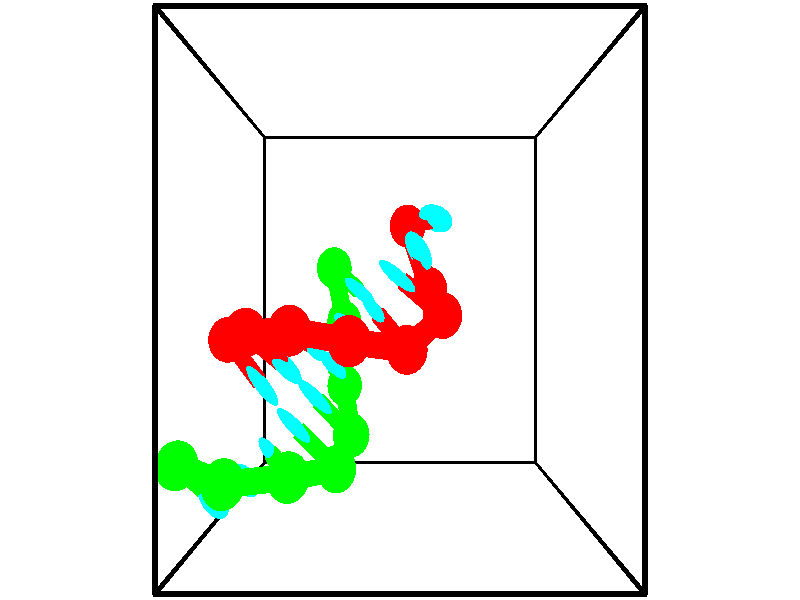 // switches for output
#declare DRAW_BASES = 1; // possible values are 0, 1; only relevant for DNA ribbons
#declare DRAW_BASES_TYPE = 3; // possible values are 1, 2, 3; only relevant for DNA ribbons
#declare DRAW_FOG = 0; // set to 1 to enable fog

#include "colors.inc"

#include "transforms.inc"
background { rgb <1, 1, 1>}

#default {
   normal{
       ripples 0.25
       frequency 0.20
       turbulence 0.2
       lambda 5
   }
	finish {
		phong 0.1
		phong_size 40.
	}
}

// original window dimensions: 1024x640


// camera settings

camera {
	sky <-0, 1, 0>
	up <-0, 1, 0>
	right 1.6 * <1, 0, 0>
	location <2.5, 2.5, 11.1562>
	look_at <2.5, 2.5, 2.5>
	direction <0, 0, -8.6562>
	angle 67.0682
}


# declare cpy_camera_pos = <2.5, 2.5, 11.1562>;
# if (DRAW_FOG = 1)
fog {
	fog_type 2
	up vnormalize(cpy_camera_pos)
	color rgbt<1,1,1,0.3>
	distance 1e-5
	fog_alt 3e-3
	fog_offset 4
}
# end


// LIGHTS

# declare lum = 6;
global_settings {
	ambient_light rgb lum * <0.05, 0.05, 0.05>
	max_trace_level 15
}# declare cpy_direct_light_amount = 0.25;
light_source
{	1000 * <-1, -1, 1>,
	rgb lum * cpy_direct_light_amount
	parallel
}

light_source
{	1000 * <1, 1, -1>,
	rgb lum * cpy_direct_light_amount
	parallel
}

// strand 0

// nucleotide -1

// particle -1
sphere {
	<2.606317, 3.363813, 2.680388> 0.250000
	pigment { color rgbt <1,0,0,0> }
	no_shadow
}
cylinder {
	<2.810390, 3.376041, 3.024197>,  <2.932835, 3.383379, 3.230482>, 0.100000
	pigment { color rgbt <1,0,0,0> }
	no_shadow
}
cylinder {
	<2.810390, 3.376041, 3.024197>,  <2.606317, 3.363813, 2.680388>, 0.100000
	pigment { color rgbt <1,0,0,0> }
	no_shadow
}

// particle -1
sphere {
	<2.810390, 3.376041, 3.024197> 0.100000
	pigment { color rgbt <1,0,0,0> }
	no_shadow
}
sphere {
	0, 1
	scale<0.080000,0.200000,0.300000>
	matrix <-0.534459, -0.771716, 0.344686,
		0.673844, -0.635232, -0.377378,
		0.510184, 0.030572, 0.859522,
		2.963446, 3.385213, 3.282053>
	pigment { color rgbt <0,1,1,0> }
	no_shadow
}
cylinder {
	<2.902619, 2.630787, 2.780275>,  <2.606317, 3.363813, 2.680388>, 0.130000
	pigment { color rgbt <1,0,0,0> }
	no_shadow
}

// nucleotide -1

// particle -1
sphere {
	<2.902619, 2.630787, 2.780275> 0.250000
	pigment { color rgbt <1,0,0,0> }
	no_shadow
}
cylinder {
	<2.809921, 2.857829, 3.096280>,  <2.754303, 2.994054, 3.285883>, 0.100000
	pigment { color rgbt <1,0,0,0> }
	no_shadow
}
cylinder {
	<2.809921, 2.857829, 3.096280>,  <2.902619, 2.630787, 2.780275>, 0.100000
	pigment { color rgbt <1,0,0,0> }
	no_shadow
}

// particle -1
sphere {
	<2.809921, 2.857829, 3.096280> 0.100000
	pigment { color rgbt <1,0,0,0> }
	no_shadow
}
sphere {
	0, 1
	scale<0.080000,0.200000,0.300000>
	matrix <-0.601198, -0.722026, 0.342401,
		0.764758, -0.395605, 0.508568,
		-0.231744, 0.567605, 0.790013,
		2.740398, 3.028111, 3.333284>
	pigment { color rgbt <0,1,1,0> }
	no_shadow
}
cylinder {
	<3.046271, 2.333637, 3.410690>,  <2.902619, 2.630787, 2.780275>, 0.130000
	pigment { color rgbt <1,0,0,0> }
	no_shadow
}

// nucleotide -1

// particle -1
sphere {
	<3.046271, 2.333637, 3.410690> 0.250000
	pigment { color rgbt <1,0,0,0> }
	no_shadow
}
cylinder {
	<2.721832, 2.567461, 3.402568>,  <2.527169, 2.707755, 3.397695>, 0.100000
	pigment { color rgbt <1,0,0,0> }
	no_shadow
}
cylinder {
	<2.721832, 2.567461, 3.402568>,  <3.046271, 2.333637, 3.410690>, 0.100000
	pigment { color rgbt <1,0,0,0> }
	no_shadow
}

// particle -1
sphere {
	<2.721832, 2.567461, 3.402568> 0.100000
	pigment { color rgbt <1,0,0,0> }
	no_shadow
}
sphere {
	0, 1
	scale<0.080000,0.200000,0.300000>
	matrix <-0.584912, -0.810663, 0.026514,
		-0.000961, 0.033382, 0.999442,
		-0.811096, 0.584560, -0.020304,
		2.478503, 2.742829, 3.396477>
	pigment { color rgbt <0,1,1,0> }
	no_shadow
}
cylinder {
	<2.582313, 1.999291, 3.873227>,  <3.046271, 2.333637, 3.410690>, 0.130000
	pigment { color rgbt <1,0,0,0> }
	no_shadow
}

// nucleotide -1

// particle -1
sphere {
	<2.582313, 1.999291, 3.873227> 0.250000
	pigment { color rgbt <1,0,0,0> }
	no_shadow
}
cylinder {
	<2.361908, 2.209029, 3.613551>,  <2.229665, 2.334872, 3.457746>, 0.100000
	pigment { color rgbt <1,0,0,0> }
	no_shadow
}
cylinder {
	<2.361908, 2.209029, 3.613551>,  <2.582313, 1.999291, 3.873227>, 0.100000
	pigment { color rgbt <1,0,0,0> }
	no_shadow
}

// particle -1
sphere {
	<2.361908, 2.209029, 3.613551> 0.100000
	pigment { color rgbt <1,0,0,0> }
	no_shadow
}
sphere {
	0, 1
	scale<0.080000,0.200000,0.300000>
	matrix <-0.712652, -0.700424, 0.039152,
		-0.434179, 0.484220, 0.759618,
		-0.551013, 0.524345, -0.649190,
		2.196604, 2.366333, 3.418794>
	pigment { color rgbt <0,1,1,0> }
	no_shadow
}
cylinder {
	<1.914443, 2.106613, 4.230084>,  <2.582313, 1.999291, 3.873227>, 0.130000
	pigment { color rgbt <1,0,0,0> }
	no_shadow
}

// nucleotide -1

// particle -1
sphere {
	<1.914443, 2.106613, 4.230084> 0.250000
	pigment { color rgbt <1,0,0,0> }
	no_shadow
}
cylinder {
	<1.865929, 2.149874, 3.835401>,  <1.836820, 2.175830, 3.598591>, 0.100000
	pigment { color rgbt <1,0,0,0> }
	no_shadow
}
cylinder {
	<1.865929, 2.149874, 3.835401>,  <1.914443, 2.106613, 4.230084>, 0.100000
	pigment { color rgbt <1,0,0,0> }
	no_shadow
}

// particle -1
sphere {
	<1.865929, 2.149874, 3.835401> 0.100000
	pigment { color rgbt <1,0,0,0> }
	no_shadow
}
sphere {
	0, 1
	scale<0.080000,0.200000,0.300000>
	matrix <-0.772153, -0.634932, 0.025320,
		-0.623754, 0.764961, 0.160518,
		-0.121287, 0.108151, -0.986708,
		1.829543, 2.182319, 3.539388>
	pigment { color rgbt <0,1,1,0> }
	no_shadow
}
cylinder {
	<1.217486, 2.203990, 4.154321>,  <1.914443, 2.106613, 4.230084>, 0.130000
	pigment { color rgbt <1,0,0,0> }
	no_shadow
}

// nucleotide -1

// particle -1
sphere {
	<1.217486, 2.203990, 4.154321> 0.250000
	pigment { color rgbt <1,0,0,0> }
	no_shadow
}
cylinder {
	<1.315605, 2.103790, 3.779711>,  <1.374477, 2.043670, 3.554945>, 0.100000
	pigment { color rgbt <1,0,0,0> }
	no_shadow
}
cylinder {
	<1.315605, 2.103790, 3.779711>,  <1.217486, 2.203990, 4.154321>, 0.100000
	pigment { color rgbt <1,0,0,0> }
	no_shadow
}

// particle -1
sphere {
	<1.315605, 2.103790, 3.779711> 0.100000
	pigment { color rgbt <1,0,0,0> }
	no_shadow
}
sphere {
	0, 1
	scale<0.080000,0.200000,0.300000>
	matrix <-0.813973, -0.577938, -0.058614,
		-0.526570, 0.776683, -0.345669,
		0.245299, -0.250501, -0.936524,
		1.389195, 2.028640, 3.498754>
	pigment { color rgbt <0,1,1,0> }
	no_shadow
}
cylinder {
	<0.623187, 2.171184, 3.822607>,  <1.217486, 2.203990, 4.154321>, 0.130000
	pigment { color rgbt <1,0,0,0> }
	no_shadow
}

// nucleotide -1

// particle -1
sphere {
	<0.623187, 2.171184, 3.822607> 0.250000
	pigment { color rgbt <1,0,0,0> }
	no_shadow
}
cylinder {
	<0.852173, 1.954381, 3.576513>,  <0.989564, 1.824299, 3.428857>, 0.100000
	pigment { color rgbt <1,0,0,0> }
	no_shadow
}
cylinder {
	<0.852173, 1.954381, 3.576513>,  <0.623187, 2.171184, 3.822607>, 0.100000
	pigment { color rgbt <1,0,0,0> }
	no_shadow
}

// particle -1
sphere {
	<0.852173, 1.954381, 3.576513> 0.100000
	pigment { color rgbt <1,0,0,0> }
	no_shadow
}
sphere {
	0, 1
	scale<0.080000,0.200000,0.300000>
	matrix <-0.745680, -0.656170, -0.115769,
		-0.340950, 0.525041, -0.779798,
		0.572463, -0.542008, -0.615233,
		1.023912, 1.791778, 3.391943>
	pigment { color rgbt <0,1,1,0> }
	no_shadow
}
cylinder {
	<0.239638, 2.064096, 3.216163>,  <0.623187, 2.171184, 3.822607>, 0.130000
	pigment { color rgbt <1,0,0,0> }
	no_shadow
}

// nucleotide -1

// particle -1
sphere {
	<0.239638, 2.064096, 3.216163> 0.250000
	pigment { color rgbt <1,0,0,0> }
	no_shadow
}
cylinder {
	<0.516209, 1.790524, 3.309261>,  <0.682151, 1.626382, 3.365120>, 0.100000
	pigment { color rgbt <1,0,0,0> }
	no_shadow
}
cylinder {
	<0.516209, 1.790524, 3.309261>,  <0.239638, 2.064096, 3.216163>, 0.100000
	pigment { color rgbt <1,0,0,0> }
	no_shadow
}

// particle -1
sphere {
	<0.516209, 1.790524, 3.309261> 0.100000
	pigment { color rgbt <1,0,0,0> }
	no_shadow
}
sphere {
	0, 1
	scale<0.080000,0.200000,0.300000>
	matrix <-0.717922, -0.686463, 0.115571,
		0.080729, -0.247003, -0.965646,
		0.691427, -0.683928, 0.232746,
		0.723637, 1.585346, 3.379085>
	pigment { color rgbt <0,1,1,0> }
	no_shadow
}
// strand 1

// nucleotide -1

// particle -1
sphere {
	<-0.210095, 0.826226, 3.835500> 0.250000
	pigment { color rgbt <0,1,0,0> }
	no_shadow
}
cylinder {
	<-0.030586, 0.570856, 3.585375>,  <0.077119, 0.417634, 3.435299>, 0.100000
	pigment { color rgbt <0,1,0,0> }
	no_shadow
}
cylinder {
	<-0.030586, 0.570856, 3.585375>,  <-0.210095, 0.826226, 3.835500>, 0.100000
	pigment { color rgbt <0,1,0,0> }
	no_shadow
}

// particle -1
sphere {
	<-0.030586, 0.570856, 3.585375> 0.100000
	pigment { color rgbt <0,1,0,0> }
	no_shadow
}
sphere {
	0, 1
	scale<0.080000,0.200000,0.300000>
	matrix <0.890929, 0.374157, 0.257396,
		0.069638, -0.672623, 0.736702,
		0.448772, -0.638424, -0.625314,
		0.104045, 0.379329, 3.397780>
	pigment { color rgbt <0,1,1,0> }
	no_shadow
}
cylinder {
	<0.427849, 0.700781, 4.092575>,  <-0.210095, 0.826226, 3.835500>, 0.130000
	pigment { color rgbt <0,1,0,0> }
	no_shadow
}

// nucleotide -1

// particle -1
sphere {
	<0.427849, 0.700781, 4.092575> 0.250000
	pigment { color rgbt <0,1,0,0> }
	no_shadow
}
cylinder {
	<0.484406, 0.625145, 3.703884>,  <0.518339, 0.579764, 3.470670>, 0.100000
	pigment { color rgbt <0,1,0,0> }
	no_shadow
}
cylinder {
	<0.484406, 0.625145, 3.703884>,  <0.427849, 0.700781, 4.092575>, 0.100000
	pigment { color rgbt <0,1,0,0> }
	no_shadow
}

// particle -1
sphere {
	<0.484406, 0.625145, 3.703884> 0.100000
	pigment { color rgbt <0,1,0,0> }
	no_shadow
}
sphere {
	0, 1
	scale<0.080000,0.200000,0.300000>
	matrix <0.820834, 0.571107, 0.008303,
		0.553390, -0.798801, 0.235960,
		0.141391, -0.189089, -0.971727,
		0.526823, 0.568418, 3.412366>
	pigment { color rgbt <0,1,1,0> }
	no_shadow
}
cylinder {
	<1.184010, 0.761933, 4.059305>,  <0.427849, 0.700781, 4.092575>, 0.130000
	pigment { color rgbt <0,1,0,0> }
	no_shadow
}

// nucleotide -1

// particle -1
sphere {
	<1.184010, 0.761933, 4.059305> 0.250000
	pigment { color rgbt <0,1,0,0> }
	no_shadow
}
cylinder {
	<0.996132, 0.822457, 3.711399>,  <0.883405, 0.858772, 3.502655>, 0.100000
	pigment { color rgbt <0,1,0,0> }
	no_shadow
}
cylinder {
	<0.996132, 0.822457, 3.711399>,  <1.184010, 0.761933, 4.059305>, 0.100000
	pigment { color rgbt <0,1,0,0> }
	no_shadow
}

// particle -1
sphere {
	<0.996132, 0.822457, 3.711399> 0.100000
	pigment { color rgbt <0,1,0,0> }
	no_shadow
}
sphere {
	0, 1
	scale<0.080000,0.200000,0.300000>
	matrix <0.698918, 0.665627, -0.261636,
		0.539352, -0.730784, -0.418395,
		-0.469694, 0.151310, -0.869766,
		0.855224, 0.867850, 3.450469>
	pigment { color rgbt <0,1,1,0> }
	no_shadow
}
cylinder {
	<1.688746, 0.699771, 3.442863>,  <1.184010, 0.761933, 4.059305>, 0.130000
	pigment { color rgbt <0,1,0,0> }
	no_shadow
}

// nucleotide -1

// particle -1
sphere {
	<1.688746, 0.699771, 3.442863> 0.250000
	pigment { color rgbt <0,1,0,0> }
	no_shadow
}
cylinder {
	<1.378502, 0.948562, 3.399830>,  <1.192356, 1.097836, 3.374010>, 0.100000
	pigment { color rgbt <0,1,0,0> }
	no_shadow
}
cylinder {
	<1.378502, 0.948562, 3.399830>,  <1.688746, 0.699771, 3.442863>, 0.100000
	pigment { color rgbt <0,1,0,0> }
	no_shadow
}

// particle -1
sphere {
	<1.378502, 0.948562, 3.399830> 0.100000
	pigment { color rgbt <0,1,0,0> }
	no_shadow
}
sphere {
	0, 1
	scale<0.080000,0.200000,0.300000>
	matrix <0.626523, 0.737843, -0.251112,
		-0.076806, -0.262169, -0.961961,
		-0.775609, 0.621977, -0.107584,
		1.145819, 1.135155, 3.367555>
	pigment { color rgbt <0,1,1,0> }
	no_shadow
}
cylinder {
	<1.831240, 0.954587, 2.874265>,  <1.688746, 0.699771, 3.442863>, 0.130000
	pigment { color rgbt <0,1,0,0> }
	no_shadow
}

// nucleotide -1

// particle -1
sphere {
	<1.831240, 0.954587, 2.874265> 0.250000
	pigment { color rgbt <0,1,0,0> }
	no_shadow
}
cylinder {
	<1.568390, 1.219687, 3.017902>,  <1.410680, 1.378748, 3.104085>, 0.100000
	pigment { color rgbt <0,1,0,0> }
	no_shadow
}
cylinder {
	<1.568390, 1.219687, 3.017902>,  <1.831240, 0.954587, 2.874265>, 0.100000
	pigment { color rgbt <0,1,0,0> }
	no_shadow
}

// particle -1
sphere {
	<1.568390, 1.219687, 3.017902> 0.100000
	pigment { color rgbt <0,1,0,0> }
	no_shadow
}
sphere {
	0, 1
	scale<0.080000,0.200000,0.300000>
	matrix <0.609568, 0.747464, -0.264053,
		-0.443411, 0.045377, -0.895169,
		-0.657125, 0.662751, 0.359094,
		1.371253, 1.418513, 3.125631>
	pigment { color rgbt <0,1,1,0> }
	no_shadow
}
cylinder {
	<1.691813, 1.457694, 2.334783>,  <1.831240, 0.954587, 2.874265>, 0.130000
	pigment { color rgbt <0,1,0,0> }
	no_shadow
}

// nucleotide -1

// particle -1
sphere {
	<1.691813, 1.457694, 2.334783> 0.250000
	pigment { color rgbt <0,1,0,0> }
	no_shadow
}
cylinder {
	<1.635727, 1.631363, 2.690723>,  <1.602075, 1.735564, 2.904287>, 0.100000
	pigment { color rgbt <0,1,0,0> }
	no_shadow
}
cylinder {
	<1.635727, 1.631363, 2.690723>,  <1.691813, 1.457694, 2.334783>, 0.100000
	pigment { color rgbt <0,1,0,0> }
	no_shadow
}

// particle -1
sphere {
	<1.635727, 1.631363, 2.690723> 0.100000
	pigment { color rgbt <0,1,0,0> }
	no_shadow
}
sphere {
	0, 1
	scale<0.080000,0.200000,0.300000>
	matrix <0.543813, 0.784807, -0.297231,
		-0.827410, 0.442235, -0.346151,
		-0.140216, 0.434173, 0.889850,
		1.593662, 1.761615, 2.957679>
	pigment { color rgbt <0,1,1,0> }
	no_shadow
}
cylinder {
	<1.674172, 2.240478, 2.200819>,  <1.691813, 1.457694, 2.334783>, 0.130000
	pigment { color rgbt <0,1,0,0> }
	no_shadow
}

// nucleotide -1

// particle -1
sphere {
	<1.674172, 2.240478, 2.200819> 0.250000
	pigment { color rgbt <0,1,0,0> }
	no_shadow
}
cylinder {
	<1.730171, 2.230189, 2.596746>,  <1.763770, 2.224016, 2.834303>, 0.100000
	pigment { color rgbt <0,1,0,0> }
	no_shadow
}
cylinder {
	<1.730171, 2.230189, 2.596746>,  <1.674172, 2.240478, 2.200819>, 0.100000
	pigment { color rgbt <0,1,0,0> }
	no_shadow
}

// particle -1
sphere {
	<1.730171, 2.230189, 2.596746> 0.100000
	pigment { color rgbt <0,1,0,0> }
	no_shadow
}
sphere {
	0, 1
	scale<0.080000,0.200000,0.300000>
	matrix <0.551369, 0.832356, -0.056353,
		-0.822431, 0.553644, 0.130709,
		0.139997, -0.025722, 0.989818,
		1.772170, 2.222472, 2.893692>
	pigment { color rgbt <0,1,1,0> }
	no_shadow
}
cylinder {
	<1.547638, 2.886190, 2.403680>,  <1.674172, 2.240478, 2.200819>, 0.130000
	pigment { color rgbt <0,1,0,0> }
	no_shadow
}

// nucleotide -1

// particle -1
sphere {
	<1.547638, 2.886190, 2.403680> 0.250000
	pigment { color rgbt <0,1,0,0> }
	no_shadow
}
cylinder {
	<1.778252, 2.721208, 2.685812>,  <1.916620, 2.622218, 2.855091>, 0.100000
	pigment { color rgbt <0,1,0,0> }
	no_shadow
}
cylinder {
	<1.778252, 2.721208, 2.685812>,  <1.547638, 2.886190, 2.403680>, 0.100000
	pigment { color rgbt <0,1,0,0> }
	no_shadow
}

// particle -1
sphere {
	<1.778252, 2.721208, 2.685812> 0.100000
	pigment { color rgbt <0,1,0,0> }
	no_shadow
}
sphere {
	0, 1
	scale<0.080000,0.200000,0.300000>
	matrix <0.570816, 0.820967, 0.013494,
		-0.584618, 0.394834, 0.708752,
		0.576534, -0.412455, 0.705329,
		1.951212, 2.597471, 2.897411>
	pigment { color rgbt <0,1,1,0> }
	no_shadow
}
// box output
cylinder {
	<0.000000, 0.000000, 0.000000>,  <5.000000, 0.000000, 0.000000>, 0.025000
	pigment { color rgbt <0,0,0,0> }
	no_shadow
}
cylinder {
	<0.000000, 0.000000, 0.000000>,  <0.000000, 5.000000, 0.000000>, 0.025000
	pigment { color rgbt <0,0,0,0> }
	no_shadow
}
cylinder {
	<0.000000, 0.000000, 0.000000>,  <0.000000, 0.000000, 5.000000>, 0.025000
	pigment { color rgbt <0,0,0,0> }
	no_shadow
}
cylinder {
	<5.000000, 5.000000, 5.000000>,  <0.000000, 5.000000, 5.000000>, 0.025000
	pigment { color rgbt <0,0,0,0> }
	no_shadow
}
cylinder {
	<5.000000, 5.000000, 5.000000>,  <5.000000, 0.000000, 5.000000>, 0.025000
	pigment { color rgbt <0,0,0,0> }
	no_shadow
}
cylinder {
	<5.000000, 5.000000, 5.000000>,  <5.000000, 5.000000, 0.000000>, 0.025000
	pigment { color rgbt <0,0,0,0> }
	no_shadow
}
cylinder {
	<0.000000, 0.000000, 5.000000>,  <0.000000, 5.000000, 5.000000>, 0.025000
	pigment { color rgbt <0,0,0,0> }
	no_shadow
}
cylinder {
	<0.000000, 0.000000, 5.000000>,  <5.000000, 0.000000, 5.000000>, 0.025000
	pigment { color rgbt <0,0,0,0> }
	no_shadow
}
cylinder {
	<5.000000, 5.000000, 0.000000>,  <0.000000, 5.000000, 0.000000>, 0.025000
	pigment { color rgbt <0,0,0,0> }
	no_shadow
}
cylinder {
	<5.000000, 5.000000, 0.000000>,  <5.000000, 0.000000, 0.000000>, 0.025000
	pigment { color rgbt <0,0,0,0> }
	no_shadow
}
cylinder {
	<5.000000, 0.000000, 5.000000>,  <5.000000, 0.000000, 0.000000>, 0.025000
	pigment { color rgbt <0,0,0,0> }
	no_shadow
}
cylinder {
	<0.000000, 5.000000, 0.000000>,  <0.000000, 5.000000, 5.000000>, 0.025000
	pigment { color rgbt <0,0,0,0> }
	no_shadow
}
// end of box output
